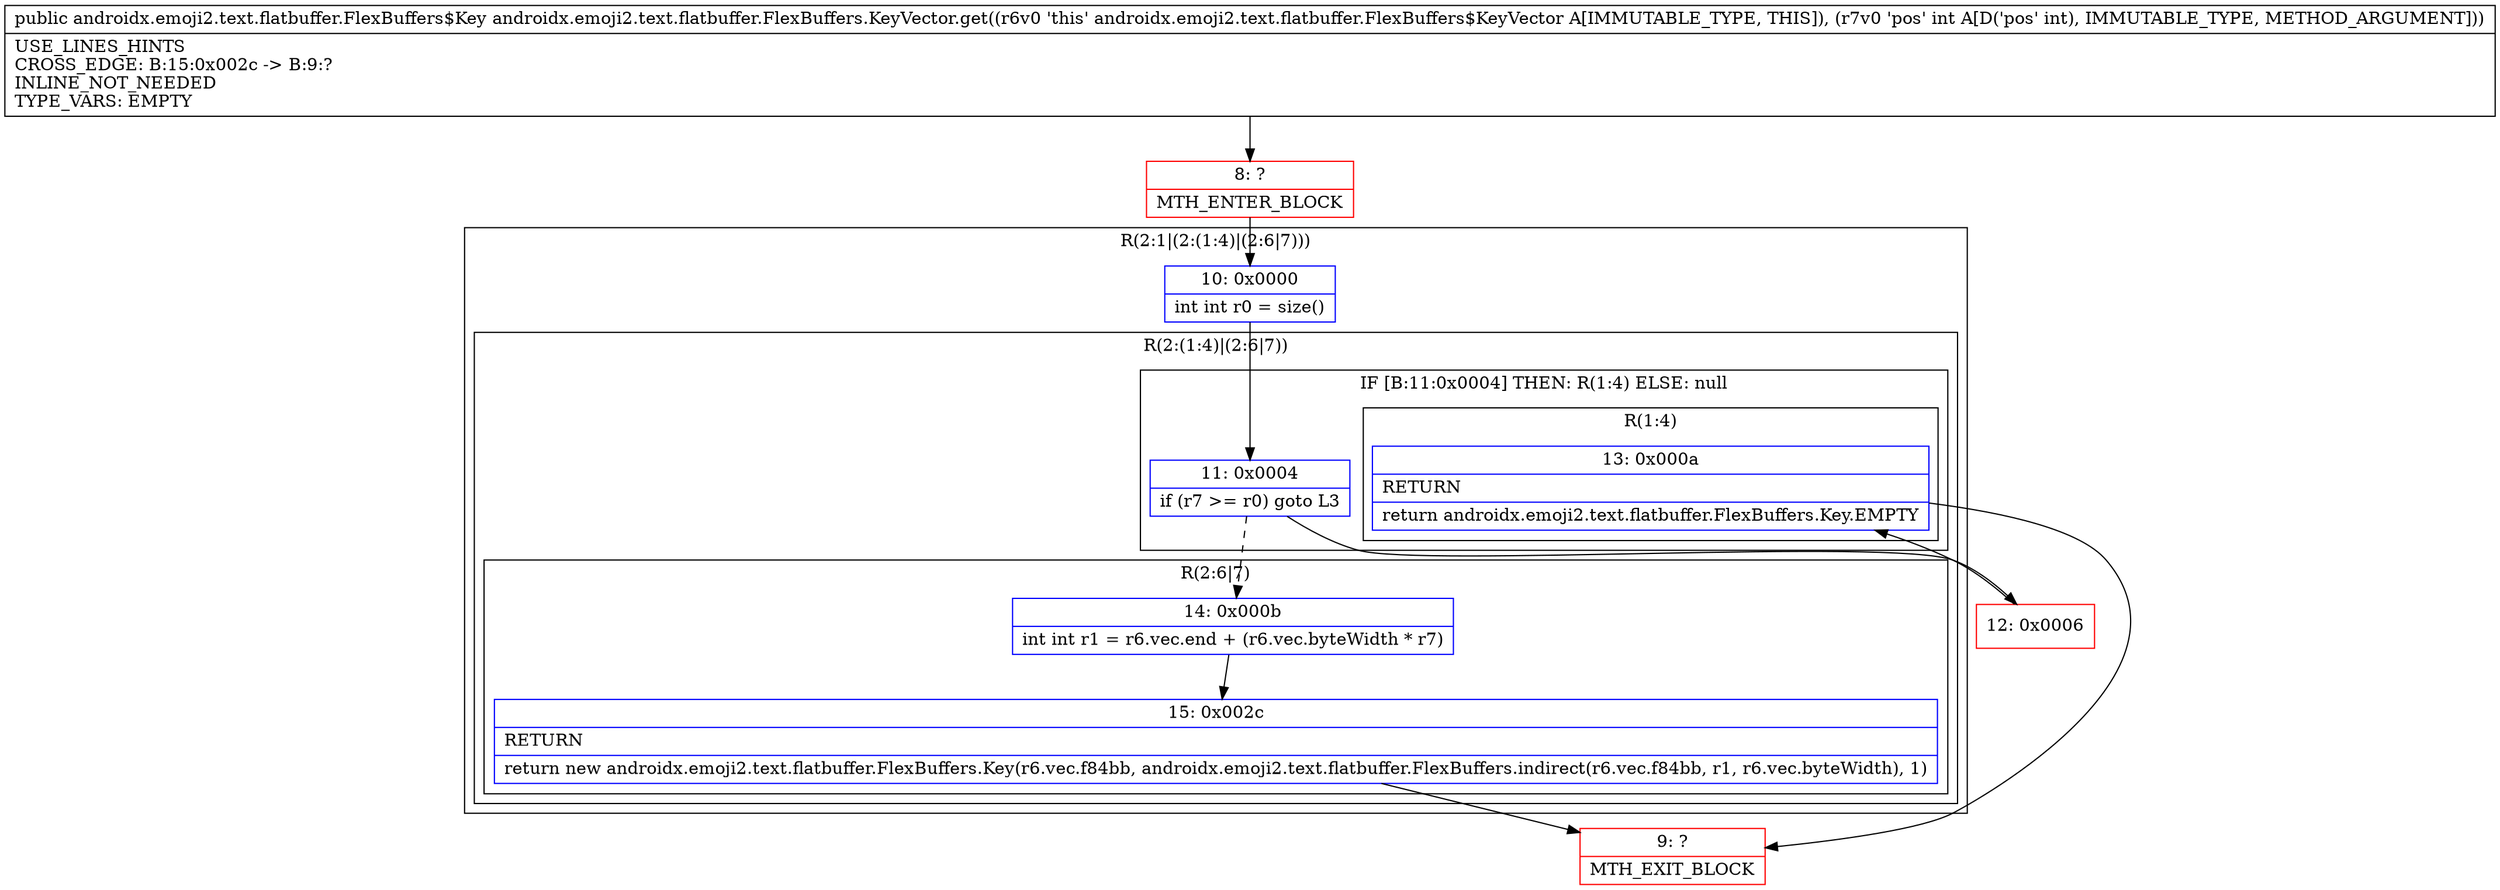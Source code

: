 digraph "CFG forandroidx.emoji2.text.flatbuffer.FlexBuffers.KeyVector.get(I)Landroidx\/emoji2\/text\/flatbuffer\/FlexBuffers$Key;" {
subgraph cluster_Region_639745581 {
label = "R(2:1|(2:(1:4)|(2:6|7)))";
node [shape=record,color=blue];
Node_10 [shape=record,label="{10\:\ 0x0000|int int r0 = size()\l}"];
subgraph cluster_Region_341877120 {
label = "R(2:(1:4)|(2:6|7))";
node [shape=record,color=blue];
subgraph cluster_IfRegion_1316721401 {
label = "IF [B:11:0x0004] THEN: R(1:4) ELSE: null";
node [shape=record,color=blue];
Node_11 [shape=record,label="{11\:\ 0x0004|if (r7 \>= r0) goto L3\l}"];
subgraph cluster_Region_1743777341 {
label = "R(1:4)";
node [shape=record,color=blue];
Node_13 [shape=record,label="{13\:\ 0x000a|RETURN\l|return androidx.emoji2.text.flatbuffer.FlexBuffers.Key.EMPTY\l}"];
}
}
subgraph cluster_Region_1925775623 {
label = "R(2:6|7)";
node [shape=record,color=blue];
Node_14 [shape=record,label="{14\:\ 0x000b|int int r1 = r6.vec.end + (r6.vec.byteWidth * r7)\l}"];
Node_15 [shape=record,label="{15\:\ 0x002c|RETURN\l|return new androidx.emoji2.text.flatbuffer.FlexBuffers.Key(r6.vec.f84bb, androidx.emoji2.text.flatbuffer.FlexBuffers.indirect(r6.vec.f84bb, r1, r6.vec.byteWidth), 1)\l}"];
}
}
}
Node_8 [shape=record,color=red,label="{8\:\ ?|MTH_ENTER_BLOCK\l}"];
Node_12 [shape=record,color=red,label="{12\:\ 0x0006}"];
Node_9 [shape=record,color=red,label="{9\:\ ?|MTH_EXIT_BLOCK\l}"];
MethodNode[shape=record,label="{public androidx.emoji2.text.flatbuffer.FlexBuffers$Key androidx.emoji2.text.flatbuffer.FlexBuffers.KeyVector.get((r6v0 'this' androidx.emoji2.text.flatbuffer.FlexBuffers$KeyVector A[IMMUTABLE_TYPE, THIS]), (r7v0 'pos' int A[D('pos' int), IMMUTABLE_TYPE, METHOD_ARGUMENT]))  | USE_LINES_HINTS\lCROSS_EDGE: B:15:0x002c \-\> B:9:?\lINLINE_NOT_NEEDED\lTYPE_VARS: EMPTY\l}"];
MethodNode -> Node_8;Node_10 -> Node_11;
Node_11 -> Node_12;
Node_11 -> Node_14[style=dashed];
Node_13 -> Node_9;
Node_14 -> Node_15;
Node_15 -> Node_9;
Node_8 -> Node_10;
Node_12 -> Node_13;
}

